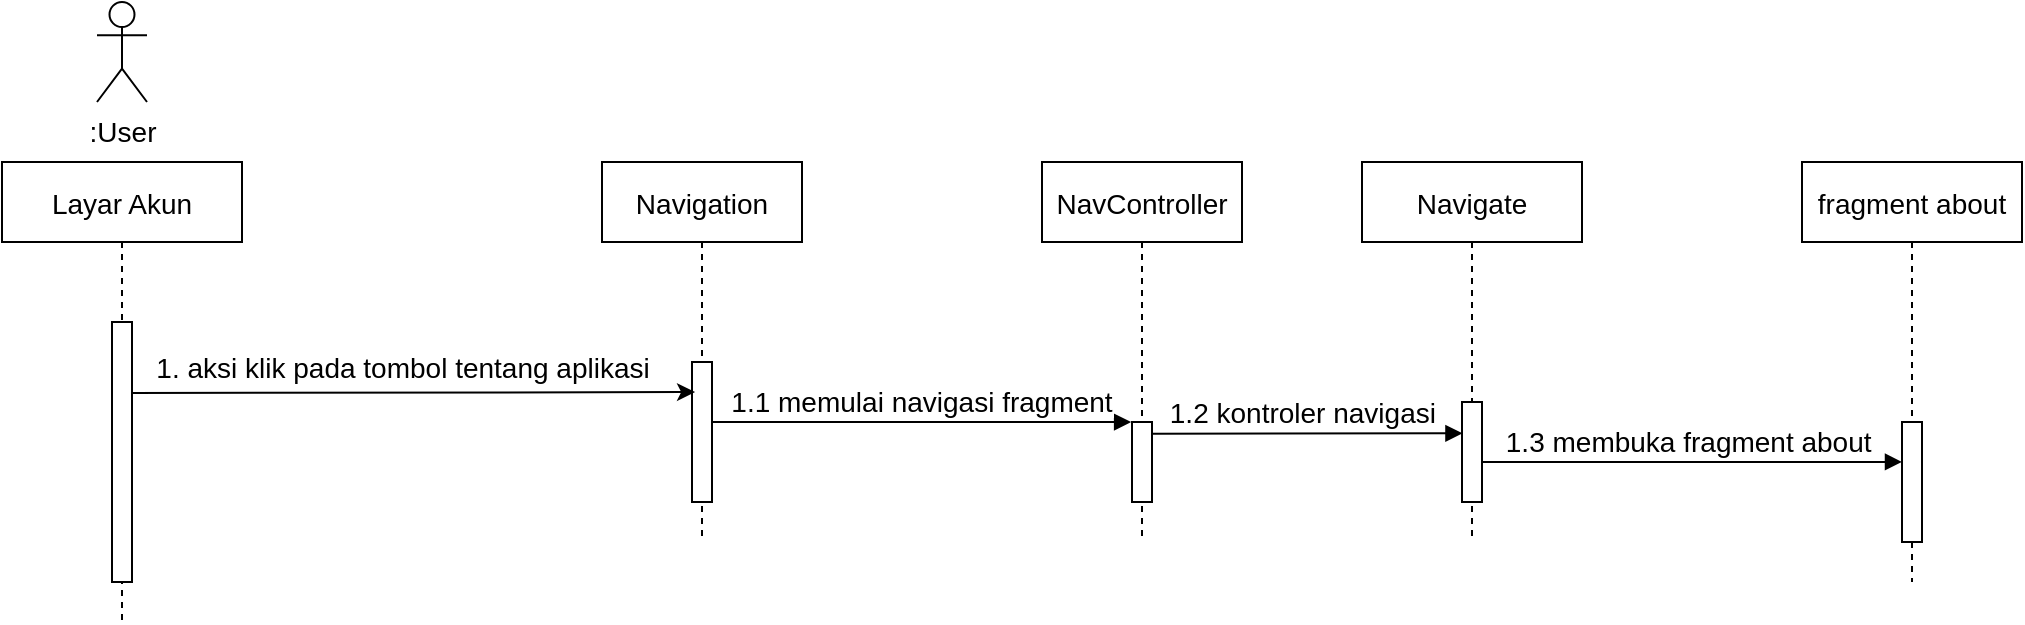 <mxfile version="18.0.6" type="device"><diagram id="kgpKYQtTHZ0yAKxKKP6v" name="Page-1"><mxGraphModel dx="830" dy="487" grid="1" gridSize="10" guides="1" tooltips="1" connect="1" arrows="1" fold="1" page="1" pageScale="1" pageWidth="1169" pageHeight="1654" math="0" shadow="0"><root><mxCell id="0"/><mxCell id="1" parent="0"/><mxCell id="3nuBFxr9cyL0pnOWT2aG-1" value="Layar Akun" style="shape=umlLifeline;perimeter=lifelinePerimeter;container=1;collapsible=0;recursiveResize=0;rounded=0;shadow=0;strokeWidth=1;fontSize=14;" parent="1" vertex="1"><mxGeometry x="40" y="110" width="120" height="230" as="geometry"/></mxCell><mxCell id="3nuBFxr9cyL0pnOWT2aG-2" value="" style="points=[];perimeter=orthogonalPerimeter;rounded=0;shadow=0;strokeWidth=1;" parent="3nuBFxr9cyL0pnOWT2aG-1" vertex="1"><mxGeometry x="55" y="80" width="10" height="130" as="geometry"/></mxCell><mxCell id="3nuBFxr9cyL0pnOWT2aG-5" value="Navigation" style="shape=umlLifeline;perimeter=lifelinePerimeter;container=1;collapsible=0;recursiveResize=0;rounded=0;shadow=0;strokeWidth=1;fontSize=14;" parent="1" vertex="1"><mxGeometry x="340" y="110" width="100" height="190" as="geometry"/></mxCell><mxCell id="3nuBFxr9cyL0pnOWT2aG-6" value="" style="points=[];perimeter=orthogonalPerimeter;rounded=0;shadow=0;strokeWidth=1;" parent="3nuBFxr9cyL0pnOWT2aG-5" vertex="1"><mxGeometry x="45" y="100" width="10" height="70" as="geometry"/></mxCell><mxCell id="3nuBFxr9cyL0pnOWT2aG-8" value="1.1 memulai navigasi fragment" style="verticalAlign=bottom;endArrow=block;entryX=-0.044;entryY=0.001;shadow=0;strokeWidth=1;entryDx=0;entryDy=0;entryPerimeter=0;fontSize=14;" parent="3nuBFxr9cyL0pnOWT2aG-5" target="d-2OW_0orGtFzGrd2AQe-11" edge="1"><mxGeometry relative="1" as="geometry"><mxPoint x="55" y="130" as="sourcePoint"/><mxPoint x="195" y="130.0" as="targetPoint"/><Array as="points"><mxPoint x="130" y="130"/></Array></mxGeometry></mxCell><mxCell id="d-2OW_0orGtFzGrd2AQe-2" value="&lt;font style=&quot;font-size: 14px;&quot;&gt;:User&lt;/font&gt;" style="shape=umlActor;verticalLabelPosition=bottom;verticalAlign=top;html=1;outlineConnect=0;" parent="1" vertex="1"><mxGeometry x="87.5" y="30" width="25" height="50" as="geometry"/></mxCell><mxCell id="d-2OW_0orGtFzGrd2AQe-4" value="" style="endArrow=classic;html=1;rounded=0;entryX=0.153;entryY=0.215;entryDx=0;entryDy=0;entryPerimeter=0;exitX=1;exitY=0.273;exitDx=0;exitDy=0;exitPerimeter=0;" parent="1" source="3nuBFxr9cyL0pnOWT2aG-2" target="3nuBFxr9cyL0pnOWT2aG-6" edge="1"><mxGeometry width="50" height="50" relative="1" as="geometry"><mxPoint x="140" y="230" as="sourcePoint"/><mxPoint x="330" y="240" as="targetPoint"/></mxGeometry></mxCell><mxCell id="d-2OW_0orGtFzGrd2AQe-7" value="&lt;span style=&quot;font-weight: normal&quot;&gt;&lt;font style=&quot;font-size: 14px;&quot;&gt;1. aksi klik pada tombol tentang aplikasi&lt;/font&gt;&lt;/span&gt;" style="text;strokeColor=none;fillColor=none;html=1;fontSize=24;fontStyle=1;verticalAlign=middle;align=center;" parent="1" vertex="1"><mxGeometry x="190" y="190" width="100" height="40" as="geometry"/></mxCell><mxCell id="d-2OW_0orGtFzGrd2AQe-10" value="NavController" style="shape=umlLifeline;perimeter=lifelinePerimeter;container=1;collapsible=0;recursiveResize=0;rounded=0;shadow=0;strokeWidth=1;fontSize=14;" parent="1" vertex="1"><mxGeometry x="560" y="110" width="100" height="190" as="geometry"/></mxCell><mxCell id="d-2OW_0orGtFzGrd2AQe-11" value="" style="points=[];perimeter=orthogonalPerimeter;rounded=0;shadow=0;strokeWidth=1;" parent="d-2OW_0orGtFzGrd2AQe-10" vertex="1"><mxGeometry x="45" y="130" width="10" height="40" as="geometry"/></mxCell><mxCell id="P9FHl31LlWSPJEpWCYR5-1" value="Navigate" style="shape=umlLifeline;perimeter=lifelinePerimeter;container=1;collapsible=0;recursiveResize=0;rounded=0;shadow=0;strokeWidth=1;fontSize=14;" parent="1" vertex="1"><mxGeometry x="720" y="110" width="110" height="190" as="geometry"/></mxCell><mxCell id="P9FHl31LlWSPJEpWCYR5-2" value="" style="points=[];perimeter=orthogonalPerimeter;rounded=0;shadow=0;strokeWidth=1;" parent="P9FHl31LlWSPJEpWCYR5-1" vertex="1"><mxGeometry x="50" y="120" width="10" height="50" as="geometry"/></mxCell><mxCell id="P9FHl31LlWSPJEpWCYR5-8" value="1.2 kontroler navigasi " style="verticalAlign=bottom;endArrow=block;shadow=0;strokeWidth=1;fontSize=14;exitX=0.989;exitY=0.146;exitDx=0;exitDy=0;exitPerimeter=0;entryX=0.023;entryY=0.313;entryDx=0;entryDy=0;entryPerimeter=0;" parent="1" source="d-2OW_0orGtFzGrd2AQe-11" edge="1" target="P9FHl31LlWSPJEpWCYR5-2"><mxGeometry relative="1" as="geometry"><mxPoint x="600" y="246" as="sourcePoint"/><mxPoint x="750" y="246.3" as="targetPoint"/><Array as="points"/></mxGeometry></mxCell><mxCell id="C2jbZK9-L-PFCKDs0Mdn-1" value="fragment about" style="shape=umlLifeline;perimeter=lifelinePerimeter;container=1;collapsible=0;recursiveResize=0;rounded=0;shadow=0;strokeWidth=1;fontSize=14;" vertex="1" parent="1"><mxGeometry x="940" y="110" width="110" height="210" as="geometry"/></mxCell><mxCell id="C2jbZK9-L-PFCKDs0Mdn-2" value="" style="points=[];perimeter=orthogonalPerimeter;rounded=0;shadow=0;strokeWidth=1;" vertex="1" parent="C2jbZK9-L-PFCKDs0Mdn-1"><mxGeometry x="50" y="130" width="10" height="60" as="geometry"/></mxCell><mxCell id="C2jbZK9-L-PFCKDs0Mdn-3" value="1.3 membuka fragment about " style="verticalAlign=bottom;endArrow=block;shadow=0;strokeWidth=1;entryX=0;entryY=0.333;entryDx=0;entryDy=0;entryPerimeter=0;exitX=1.028;exitY=0.601;exitDx=0;exitDy=0;exitPerimeter=0;fontSize=14;" edge="1" parent="1" source="P9FHl31LlWSPJEpWCYR5-2" target="C2jbZK9-L-PFCKDs0Mdn-2"><mxGeometry relative="1" as="geometry"><mxPoint x="792.13" y="260" as="sourcePoint"/><mxPoint x="979.52" y="259.86" as="targetPoint"/><Array as="points"><mxPoint x="810" y="260"/></Array></mxGeometry></mxCell></root></mxGraphModel></diagram></mxfile>